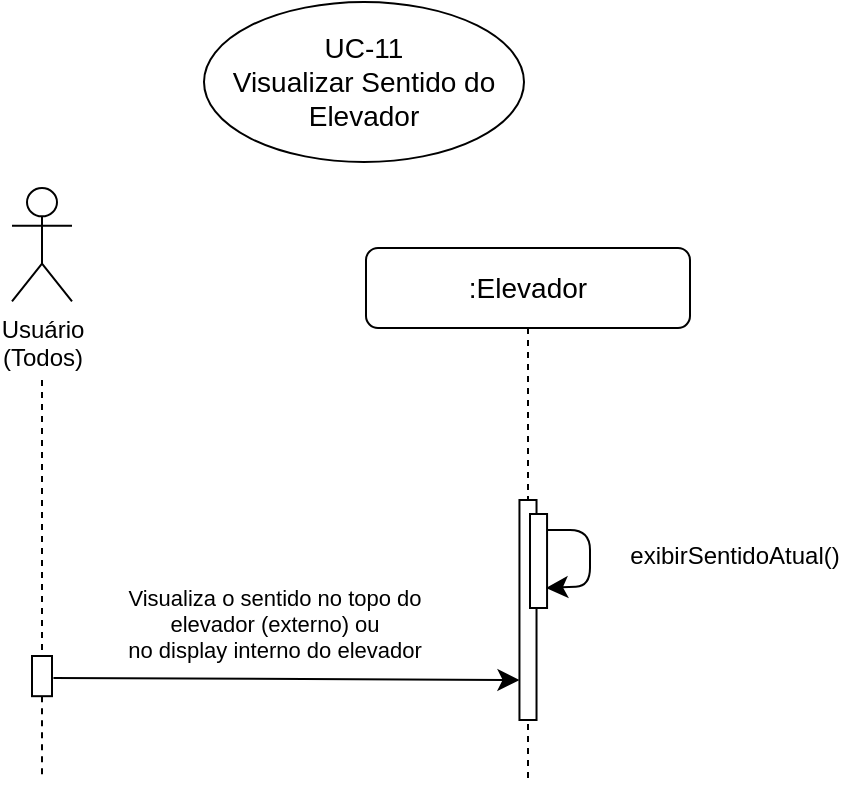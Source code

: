 <mxfile version="24.7.17">
  <diagram name="Page-1" id="7fl2-ZSV6QaIEvgjWsZY">
    <mxGraphModel dx="1595" dy="1101" grid="0" gridSize="1" guides="1" tooltips="1" connect="1" arrows="1" fold="1" page="0" pageScale="1" pageWidth="1920" pageHeight="1200" math="0" shadow="0">
      <root>
        <mxCell id="0" />
        <mxCell id="1" parent="0" />
        <mxCell id="YAKH-8tsJ9ISijEvY5ng-2" value="&lt;font style=&quot;font-size: 14px;&quot;&gt;UC-11&lt;/font&gt;&lt;div style=&quot;font-size: 14px;&quot;&gt;Visualizar Sentido do&lt;br&gt;&lt;/div&gt;&lt;div style=&quot;font-size: 14px;&quot;&gt;Elevador&lt;/div&gt;" style="ellipse;whiteSpace=wrap;html=1;" parent="1" vertex="1">
          <mxGeometry x="-63" y="-110" width="160" height="80" as="geometry" />
        </mxCell>
        <mxCell id="YAKH-8tsJ9ISijEvY5ng-10" value="" style="group" parent="1" vertex="1" connectable="0">
          <mxGeometry x="-159" y="-4" width="30" height="285" as="geometry" />
        </mxCell>
        <mxCell id="YAKH-8tsJ9ISijEvY5ng-8" style="edgeStyle=none;curved=0;rounded=1;orthogonalLoop=1;jettySize=auto;html=1;fontSize=12;startSize=8;endSize=8;dashed=1;endArrow=none;endFill=0;" parent="YAKH-8tsJ9ISijEvY5ng-10" source="YAKH-8tsJ9ISijEvY5ng-6" edge="1">
          <mxGeometry relative="1" as="geometry">
            <mxPoint x="15" y="280.155" as="targetPoint" />
            <mxPoint x="15" y="41.357" as="sourcePoint" />
          </mxGeometry>
        </mxCell>
        <mxCell id="YAKH-8tsJ9ISijEvY5ng-9" value="" style="edgeStyle=none;curved=0;rounded=1;orthogonalLoop=1;jettySize=auto;html=1;fontSize=12;startSize=8;endSize=8;dashed=1;endArrow=none;endFill=0;" parent="YAKH-8tsJ9ISijEvY5ng-10" target="YAKH-8tsJ9ISijEvY5ng-6" edge="1">
          <mxGeometry relative="1" as="geometry">
            <mxPoint x="15" y="243.023" as="targetPoint" />
            <mxPoint x="15" y="83" as="sourcePoint" />
          </mxGeometry>
        </mxCell>
        <mxCell id="YAKH-8tsJ9ISijEvY5ng-6" value="" style="html=1;points=[];perimeter=orthogonalPerimeter;rounded=0;shadow=0;comic=0;labelBackgroundColor=none;strokeWidth=1;fontFamily=Verdana;fontSize=12;align=center;" parent="YAKH-8tsJ9ISijEvY5ng-10" vertex="1">
          <mxGeometry x="10" y="221" width="10" height="20.09" as="geometry" />
        </mxCell>
        <mxCell id="YAKH-8tsJ9ISijEvY5ng-16" value="" style="endArrow=classic;html=1;rounded=1;strokeColor=default;align=center;verticalAlign=middle;fontFamily=Helvetica;fontSize=12;fontColor=default;labelBackgroundColor=default;edgeStyle=none;startSize=8;endSize=8;curved=0;" parent="1" edge="1">
          <mxGeometry width="50" height="50" relative="1" as="geometry">
            <mxPoint x="-138.27" y="228" as="sourcePoint" />
            <mxPoint x="94.73" y="229" as="targetPoint" />
          </mxGeometry>
        </mxCell>
        <mxCell id="YAKH-8tsJ9ISijEvY5ng-17" value="Visualiza o sentido no topo do&lt;div&gt;elevador (externo) ou&lt;br&gt;&lt;div&gt;no display interno do elevador&lt;br&gt;&lt;/div&gt;&lt;/div&gt;" style="edgeLabel;html=1;align=center;verticalAlign=middle;resizable=0;points=[];fontSize=11;fontFamily=Helvetica;fontColor=default;labelBackgroundColor=default;" parent="YAKH-8tsJ9ISijEvY5ng-16" vertex="1" connectable="0">
          <mxGeometry x="-0.118" y="1" relative="1" as="geometry">
            <mxPoint x="7" y="-27" as="offset" />
          </mxGeometry>
        </mxCell>
        <mxCell id="YAKH-8tsJ9ISijEvY5ng-37" value=":Elevador" style="shape=umlLifeline;perimeter=lifelinePerimeter;whiteSpace=wrap;html=1;container=0;collapsible=0;recursiveResize=0;outlineConnect=0;rounded=1;shadow=0;comic=0;labelBackgroundColor=none;strokeWidth=1;fontFamily=Helvetica;fontSize=14;align=center;" parent="1" vertex="1">
          <mxGeometry x="18" y="13" width="162" height="268" as="geometry" />
        </mxCell>
        <mxCell id="YAKH-8tsJ9ISijEvY5ng-38" value="" style="html=1;points=[];perimeter=orthogonalPerimeter;rounded=0;shadow=0;comic=0;labelBackgroundColor=none;strokeWidth=1;fontFamily=Verdana;fontSize=12;align=center;container=0;" parent="1" vertex="1">
          <mxGeometry x="94.73" y="139" width="8.53" height="110" as="geometry" />
        </mxCell>
        <mxCell id="LbxehNEgqRIp0G5gBdYb-1" value="" style="html=1;points=[];perimeter=orthogonalPerimeter;rounded=0;shadow=0;comic=0;labelBackgroundColor=none;strokeWidth=1;fontFamily=Verdana;fontSize=12;align=center;container=0;" parent="1" vertex="1">
          <mxGeometry x="100" y="146" width="8.53" height="47" as="geometry" />
        </mxCell>
        <mxCell id="LbxehNEgqRIp0G5gBdYb-2" value="" style="endArrow=classic;html=1;rounded=1;fontSize=12;startSize=8;endSize=8;curved=0;" parent="1" edge="1">
          <mxGeometry width="50" height="50" relative="1" as="geometry">
            <mxPoint x="109" y="154" as="sourcePoint" />
            <mxPoint x="108" y="183" as="targetPoint" />
            <Array as="points">
              <mxPoint x="130" y="154" />
              <mxPoint x="130" y="182" />
            </Array>
          </mxGeometry>
        </mxCell>
        <mxCell id="LbxehNEgqRIp0G5gBdYb-3" value="exibirSentidoAtual()" style="edgeLabel;html=1;align=center;verticalAlign=middle;resizable=0;points=[];fontSize=12;" parent="LbxehNEgqRIp0G5gBdYb-2" vertex="1" connectable="0">
          <mxGeometry x="-0.048" relative="1" as="geometry">
            <mxPoint x="72" as="offset" />
          </mxGeometry>
        </mxCell>
        <mxCell id="YAKH-8tsJ9ISijEvY5ng-3" value="Usuário&lt;br&gt;(Todos&lt;span style=&quot;background-color: initial;&quot;&gt;)&lt;/span&gt;" style="shape=umlActor;verticalLabelPosition=bottom;verticalAlign=top;html=1;outlineConnect=0;" parent="1" vertex="1">
          <mxGeometry x="-159" y="-17" width="30" height="56.63" as="geometry" />
        </mxCell>
      </root>
    </mxGraphModel>
  </diagram>
</mxfile>
